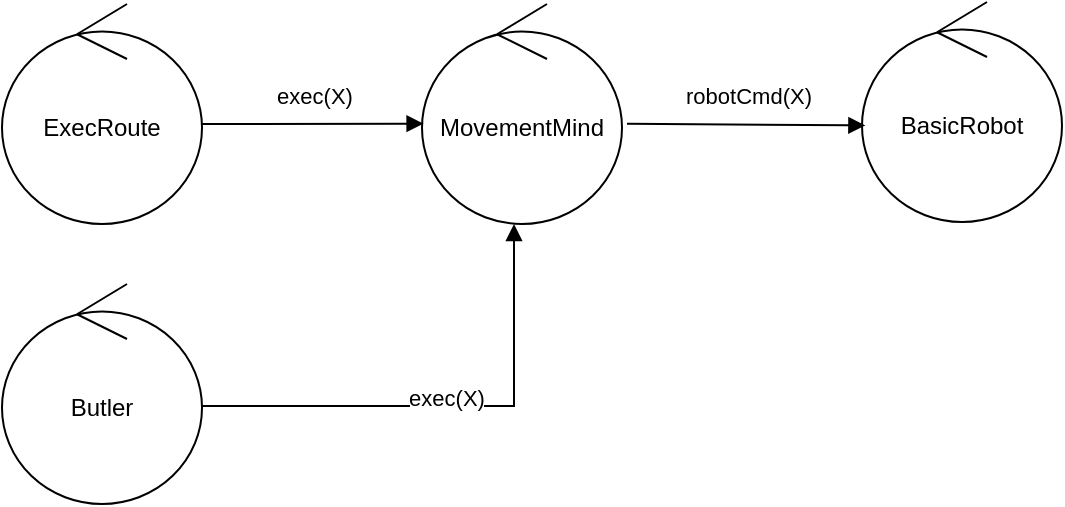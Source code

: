 <mxfile version="11.3.0" type="device" pages="1"><diagram id="JYTyOHGOhtkRoVSDCIXd" name="Page-1"><mxGraphModel dx="854" dy="504" grid="1" gridSize="10" guides="1" tooltips="1" connect="1" arrows="1" fold="1" page="1" pageScale="1" pageWidth="827" pageHeight="1169" math="0" shadow="0"><root><mxCell id="0"/><mxCell id="1" parent="0"/><mxCell id="s0b9L_krxAx5MLCL9W3s-2" value="ExecRoute" style="ellipse;shape=umlControl;whiteSpace=wrap;html=1;" parent="1" vertex="1"><mxGeometry x="220" y="340" width="100" height="110" as="geometry"/></mxCell><mxCell id="s0b9L_krxAx5MLCL9W3s-3" value="MovementMind" style="ellipse;shape=umlControl;whiteSpace=wrap;html=1;" parent="1" vertex="1"><mxGeometry x="430" y="340" width="100" height="110" as="geometry"/></mxCell><mxCell id="s0b9L_krxAx5MLCL9W3s-4" value="exec(X)" style="html=1;verticalAlign=bottom;endArrow=block;entryX=0.008;entryY=0.544;entryDx=0;entryDy=0;entryPerimeter=0;" parent="1" target="s0b9L_krxAx5MLCL9W3s-3" edge="1"><mxGeometry x="0.015" y="5" width="80" relative="1" as="geometry"><mxPoint x="320" y="400" as="sourcePoint"/><mxPoint x="430" y="395" as="targetPoint"/><mxPoint as="offset"/><Array as="points"/></mxGeometry></mxCell><mxCell id="s0b9L_krxAx5MLCL9W3s-11" value="BasicRobot" style="ellipse;shape=umlControl;whiteSpace=wrap;html=1;" parent="1" vertex="1"><mxGeometry x="650" y="339" width="100" height="110" as="geometry"/></mxCell><mxCell id="s0b9L_krxAx5MLCL9W3s-14" value="robotCmd(X)" style="html=1;verticalAlign=bottom;endArrow=block;entryX=0.017;entryY=0.561;entryDx=0;entryDy=0;entryPerimeter=0;exitX=1.025;exitY=0.544;exitDx=0;exitDy=0;exitPerimeter=0;" parent="1" source="s0b9L_krxAx5MLCL9W3s-3" target="s0b9L_krxAx5MLCL9W3s-11" edge="1"><mxGeometry x="0.015" y="5" width="80" relative="1" as="geometry"><mxPoint x="330" y="410" as="sourcePoint"/><mxPoint x="440.8" y="409.84" as="targetPoint"/><mxPoint as="offset"/><Array as="points"/></mxGeometry></mxCell><mxCell id="s0b9L_krxAx5MLCL9W3s-16" value="Butler" style="ellipse;shape=umlControl;whiteSpace=wrap;html=1;" parent="1" vertex="1"><mxGeometry x="220" y="480" width="100" height="110" as="geometry"/></mxCell><mxCell id="s0b9L_krxAx5MLCL9W3s-17" value="exec(X)" style="html=1;verticalAlign=bottom;endArrow=none;rounded=0;edgeStyle=orthogonalEdgeStyle;startArrow=block;startFill=1;endFill=0;" parent="1" edge="1"><mxGeometry x="0.015" y="5" width="80" relative="1" as="geometry"><mxPoint x="476" y="450" as="sourcePoint"/><mxPoint x="320" y="541" as="targetPoint"/><mxPoint as="offset"/><Array as="points"><mxPoint x="476" y="541"/></Array></mxGeometry></mxCell></root></mxGraphModel></diagram></mxfile>